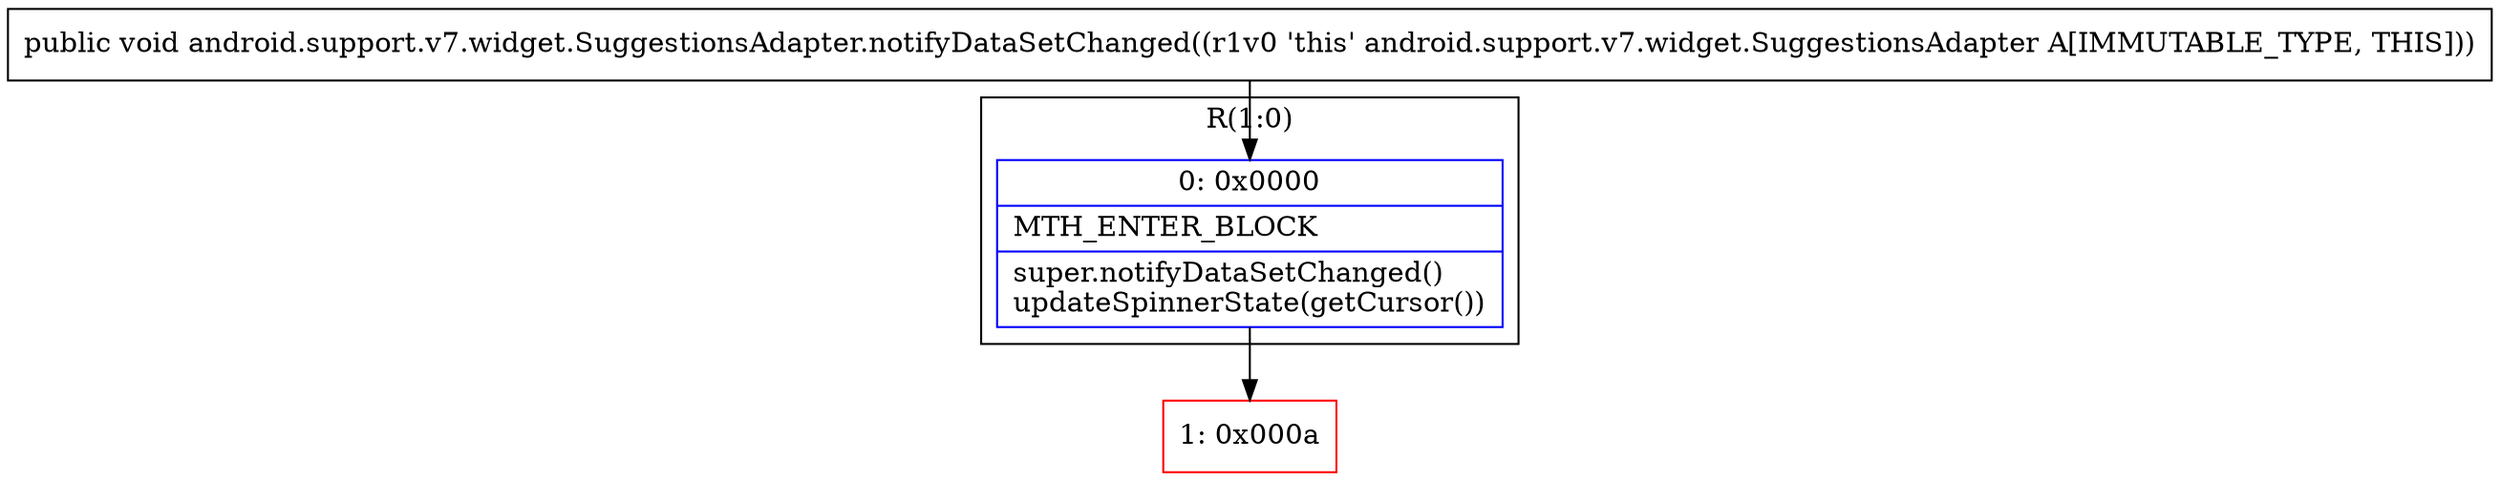 digraph "CFG forandroid.support.v7.widget.SuggestionsAdapter.notifyDataSetChanged()V" {
subgraph cluster_Region_224022938 {
label = "R(1:0)";
node [shape=record,color=blue];
Node_0 [shape=record,label="{0\:\ 0x0000|MTH_ENTER_BLOCK\l|super.notifyDataSetChanged()\lupdateSpinnerState(getCursor())\l}"];
}
Node_1 [shape=record,color=red,label="{1\:\ 0x000a}"];
MethodNode[shape=record,label="{public void android.support.v7.widget.SuggestionsAdapter.notifyDataSetChanged((r1v0 'this' android.support.v7.widget.SuggestionsAdapter A[IMMUTABLE_TYPE, THIS])) }"];
MethodNode -> Node_0;
Node_0 -> Node_1;
}

